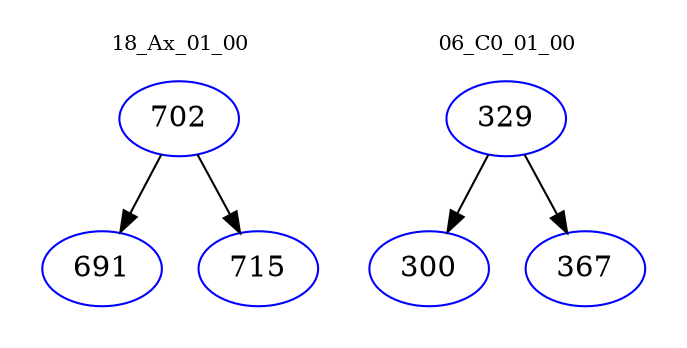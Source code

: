 digraph{
subgraph cluster_0 {
color = white
label = "18_Ax_01_00";
fontsize=10;
T0_702 [label="702", color="blue"]
T0_702 -> T0_691 [color="black"]
T0_691 [label="691", color="blue"]
T0_702 -> T0_715 [color="black"]
T0_715 [label="715", color="blue"]
}
subgraph cluster_1 {
color = white
label = "06_C0_01_00";
fontsize=10;
T1_329 [label="329", color="blue"]
T1_329 -> T1_300 [color="black"]
T1_300 [label="300", color="blue"]
T1_329 -> T1_367 [color="black"]
T1_367 [label="367", color="blue"]
}
}
